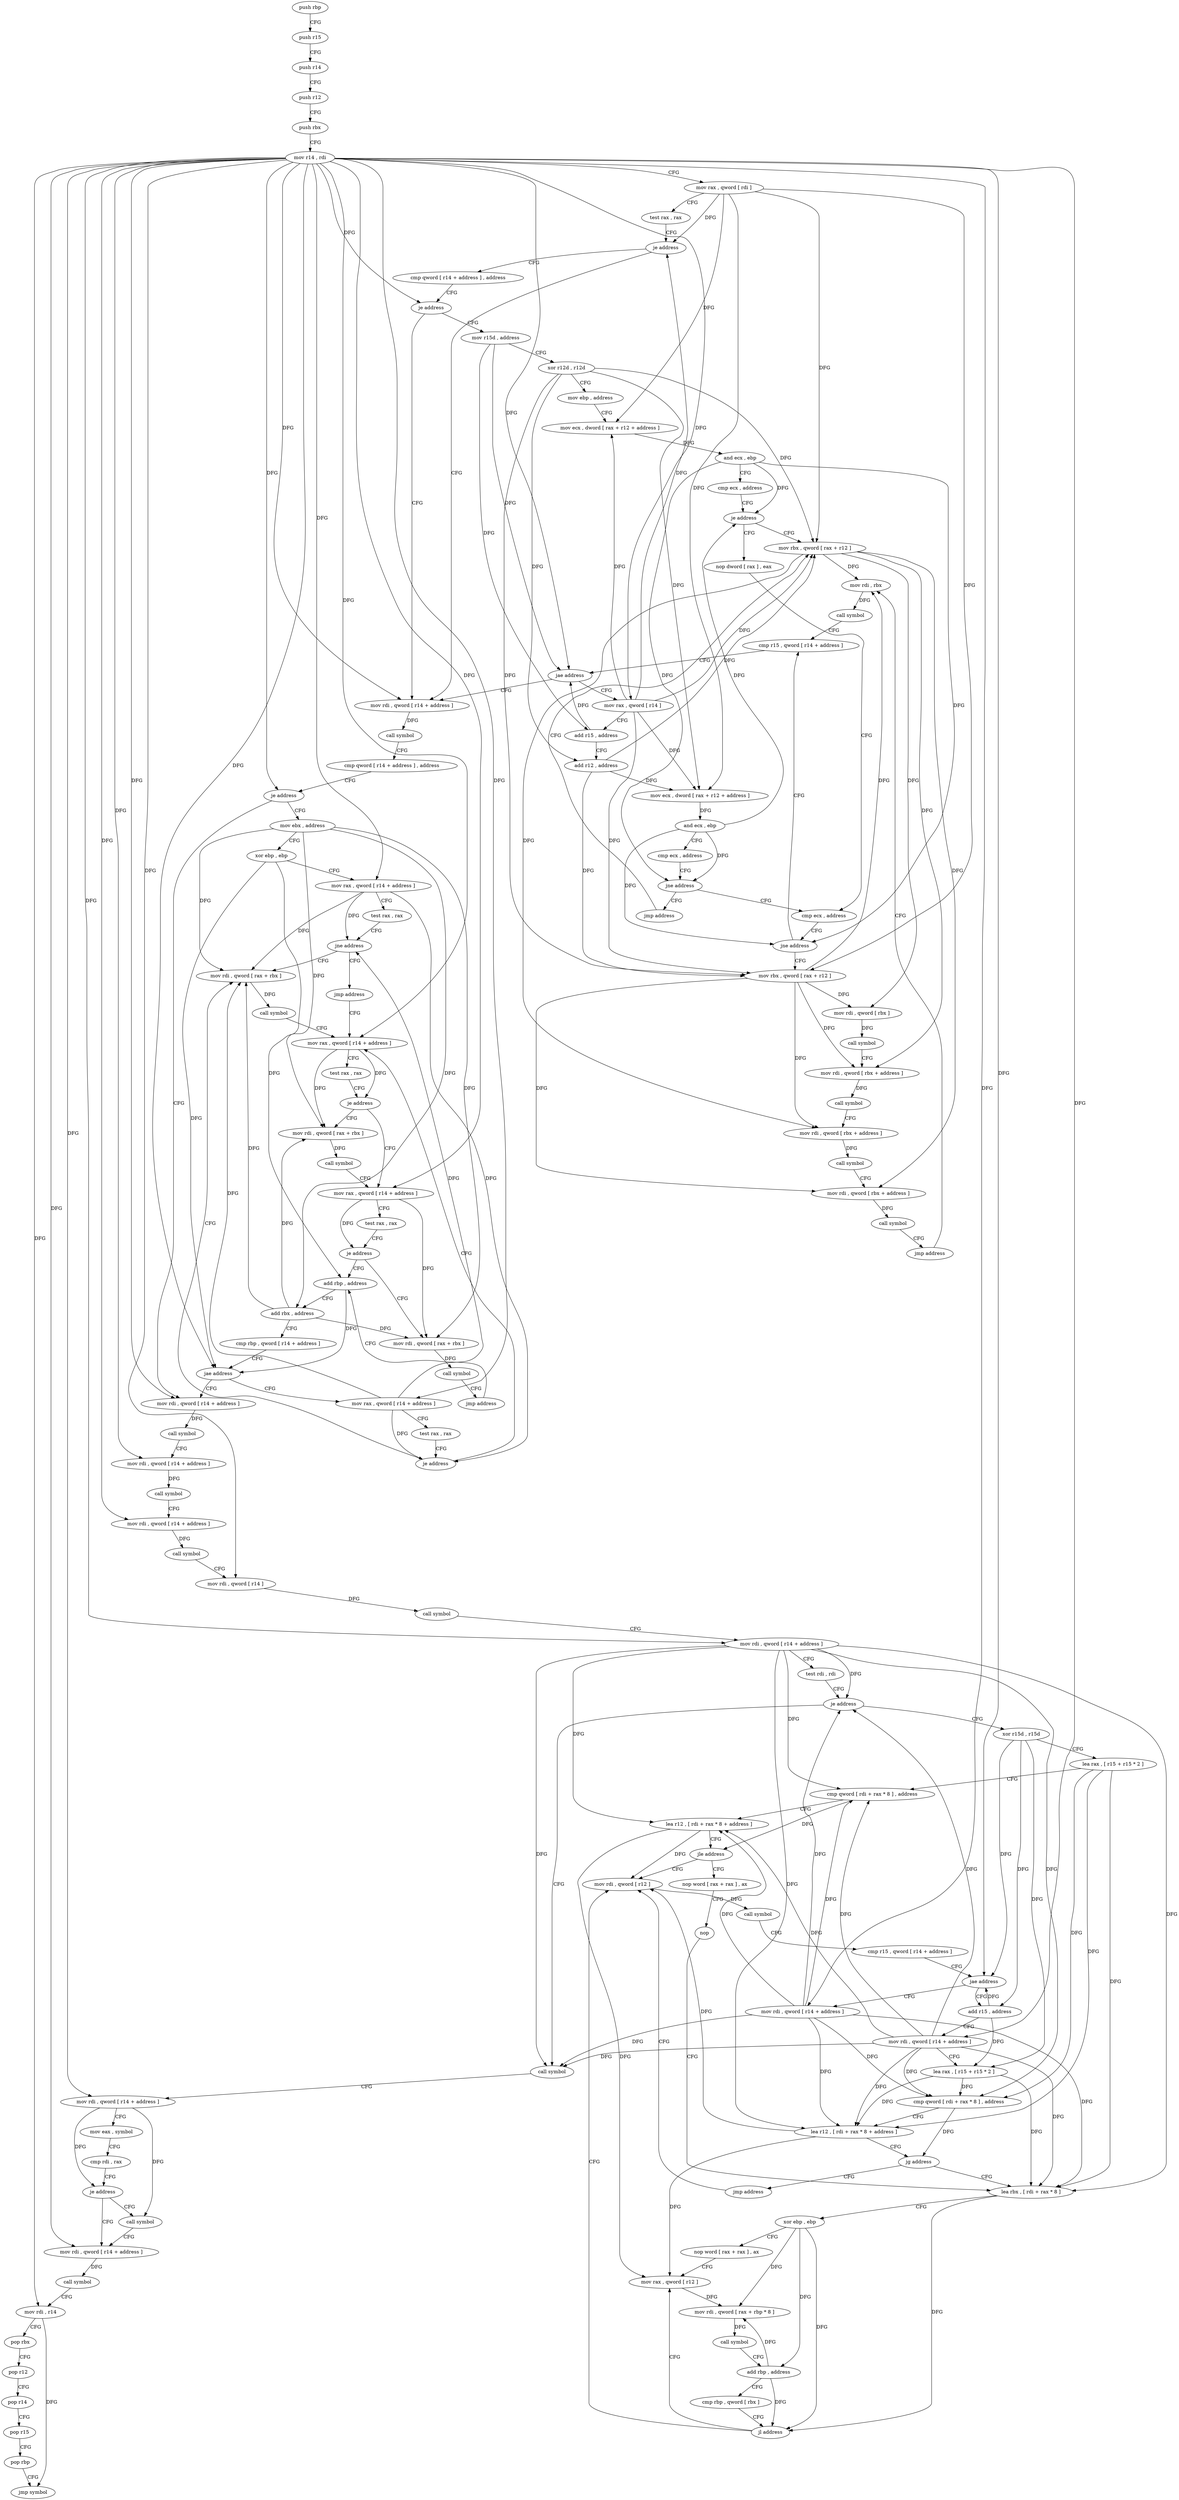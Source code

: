 digraph "func" {
"4330288" [label = "push rbp" ]
"4330289" [label = "push r15" ]
"4330291" [label = "push r14" ]
"4330293" [label = "push r12" ]
"4330295" [label = "push rbx" ]
"4330296" [label = "mov r14 , rdi" ]
"4330299" [label = "mov rax , qword [ rdi ]" ]
"4330302" [label = "test rax , rax" ]
"4330305" [label = "je address" ]
"4330443" [label = "mov rdi , qword [ r14 + address ]" ]
"4330311" [label = "cmp qword [ r14 + address ] , address" ]
"4330447" [label = "call symbol" ]
"4330452" [label = "cmp qword [ r14 + address ] , address" ]
"4330457" [label = "je address" ]
"4330550" [label = "mov rdi , qword [ r14 + address ]" ]
"4330459" [label = "mov ebx , address" ]
"4330316" [label = "je address" ]
"4330322" [label = "mov r15d , address" ]
"4330554" [label = "call symbol" ]
"4330559" [label = "mov rdi , qword [ r14 + address ]" ]
"4330563" [label = "call symbol" ]
"4330568" [label = "mov rdi , qword [ r14 + address ]" ]
"4330572" [label = "call symbol" ]
"4330577" [label = "mov rdi , qword [ r14 ]" ]
"4330580" [label = "call symbol" ]
"4330585" [label = "mov rdi , qword [ r14 + address ]" ]
"4330589" [label = "test rdi , rdi" ]
"4330592" [label = "je address" ]
"4330710" [label = "call symbol" ]
"4330594" [label = "xor r15d , r15d" ]
"4330464" [label = "xor ebp , ebp" ]
"4330466" [label = "mov rax , qword [ r14 + address ]" ]
"4330470" [label = "test rax , rax" ]
"4330473" [label = "jne address" ]
"4330503" [label = "mov rdi , qword [ rax + rbx ]" ]
"4330475" [label = "jmp address" ]
"4330328" [label = "xor r12d , r12d" ]
"4330331" [label = "mov ebp , address" ]
"4330336" [label = "mov ecx , dword [ rax + r12 + address ]" ]
"4330341" [label = "and ecx , ebp" ]
"4330343" [label = "cmp ecx , address" ]
"4330346" [label = "je address" ]
"4330400" [label = "mov rbx , qword [ rax + r12 ]" ]
"4330348" [label = "nop dword [ rax ] , eax" ]
"4330715" [label = "mov rdi , qword [ r14 + address ]" ]
"4330719" [label = "mov eax , symbol" ]
"4330724" [label = "cmp rdi , rax" ]
"4330727" [label = "je address" ]
"4330734" [label = "mov rdi , qword [ r14 + address ]" ]
"4330729" [label = "call symbol" ]
"4330597" [label = "lea rax , [ r15 + r15 * 2 ]" ]
"4330601" [label = "cmp qword [ rdi + rax * 8 ] , address" ]
"4330606" [label = "lea r12 , [ rdi + rax * 8 + address ]" ]
"4330611" [label = "jle address" ]
"4330662" [label = "mov rdi , qword [ r12 ]" ]
"4330613" [label = "nop word [ rax + rax ] , ax" ]
"4330507" [label = "call symbol" ]
"4330512" [label = "mov rax , qword [ r14 + address ]" ]
"4330404" [label = "mov rdi , rbx" ]
"4330352" [label = "cmp ecx , address" ]
"4330741" [label = "call symbol" ]
"4330746" [label = "mov rdi , r14" ]
"4330749" [label = "pop rbx" ]
"4330750" [label = "pop r12" ]
"4330752" [label = "pop r14" ]
"4330754" [label = "pop r15" ]
"4330756" [label = "pop rbp" ]
"4330757" [label = "jmp symbol" ]
"4330666" [label = "call symbol" ]
"4330671" [label = "cmp r15 , qword [ r14 + address ]" ]
"4330678" [label = "jae address" ]
"4330706" [label = "mov rdi , qword [ r14 + address ]" ]
"4330680" [label = "add r15 , address" ]
"4330623" [label = "nop" ]
"4330624" [label = "lea rbx , [ rdi + rax * 8 ]" ]
"4330530" [label = "mov rax , qword [ r14 + address ]" ]
"4330534" [label = "test rax , rax" ]
"4330537" [label = "je address" ]
"4330480" [label = "add rbp , address" ]
"4330539" [label = "mov rdi , qword [ rax + rbx ]" ]
"4330521" [label = "mov rdi , qword [ rax + rbx ]" ]
"4330525" [label = "call symbol" ]
"4330516" [label = "test rax , rax" ]
"4330519" [label = "je address" ]
"4330418" [label = "mov rax , qword [ r14 ]" ]
"4330421" [label = "add r15 , address" ]
"4330425" [label = "add r12 , address" ]
"4330429" [label = "mov ecx , dword [ rax + r12 + address ]" ]
"4330434" [label = "and ecx , ebp" ]
"4330436" [label = "cmp ecx , address" ]
"4330439" [label = "jne address" ]
"4330441" [label = "jmp address" ]
"4330412" [label = "cmp r15 , qword [ r14 + address ]" ]
"4330416" [label = "jae address" ]
"4330357" [label = "mov rbx , qword [ rax + r12 ]" ]
"4330361" [label = "mov rdi , qword [ rbx ]" ]
"4330364" [label = "call symbol" ]
"4330369" [label = "mov rdi , qword [ rbx + address ]" ]
"4330373" [label = "call symbol" ]
"4330378" [label = "mov rdi , qword [ rbx + address ]" ]
"4330382" [label = "call symbol" ]
"4330387" [label = "mov rdi , qword [ rbx + address ]" ]
"4330391" [label = "call symbol" ]
"4330396" [label = "jmp address" ]
"4330684" [label = "mov rdi , qword [ r14 + address ]" ]
"4330688" [label = "lea rax , [ r15 + r15 * 2 ]" ]
"4330692" [label = "cmp qword [ rdi + rax * 8 ] , address" ]
"4330697" [label = "lea r12 , [ rdi + rax * 8 + address ]" ]
"4330702" [label = "jg address" ]
"4330704" [label = "jmp address" ]
"4330640" [label = "mov rax , qword [ r12 ]" ]
"4330644" [label = "mov rdi , qword [ rax + rbp * 8 ]" ]
"4330648" [label = "call symbol" ]
"4330653" [label = "add rbp , address" ]
"4330657" [label = "cmp rbp , qword [ rbx ]" ]
"4330660" [label = "jl address" ]
"4330484" [label = "add rbx , address" ]
"4330488" [label = "cmp rbp , qword [ r14 + address ]" ]
"4330492" [label = "jae address" ]
"4330494" [label = "mov rax , qword [ r14 + address ]" ]
"4330543" [label = "call symbol" ]
"4330548" [label = "jmp address" ]
"4330355" [label = "jne address" ]
"4330407" [label = "call symbol" ]
"4330628" [label = "xor ebp , ebp" ]
"4330630" [label = "nop word [ rax + rax ] , ax" ]
"4330498" [label = "test rax , rax" ]
"4330501" [label = "je address" ]
"4330288" -> "4330289" [ label = "CFG" ]
"4330289" -> "4330291" [ label = "CFG" ]
"4330291" -> "4330293" [ label = "CFG" ]
"4330293" -> "4330295" [ label = "CFG" ]
"4330295" -> "4330296" [ label = "CFG" ]
"4330296" -> "4330299" [ label = "CFG" ]
"4330296" -> "4330443" [ label = "DFG" ]
"4330296" -> "4330457" [ label = "DFG" ]
"4330296" -> "4330316" [ label = "DFG" ]
"4330296" -> "4330550" [ label = "DFG" ]
"4330296" -> "4330559" [ label = "DFG" ]
"4330296" -> "4330568" [ label = "DFG" ]
"4330296" -> "4330577" [ label = "DFG" ]
"4330296" -> "4330585" [ label = "DFG" ]
"4330296" -> "4330466" [ label = "DFG" ]
"4330296" -> "4330715" [ label = "DFG" ]
"4330296" -> "4330734" [ label = "DFG" ]
"4330296" -> "4330746" [ label = "DFG" ]
"4330296" -> "4330678" [ label = "DFG" ]
"4330296" -> "4330512" [ label = "DFG" ]
"4330296" -> "4330706" [ label = "DFG" ]
"4330296" -> "4330684" [ label = "DFG" ]
"4330296" -> "4330530" [ label = "DFG" ]
"4330296" -> "4330416" [ label = "DFG" ]
"4330296" -> "4330492" [ label = "DFG" ]
"4330296" -> "4330418" [ label = "DFG" ]
"4330296" -> "4330494" [ label = "DFG" ]
"4330299" -> "4330302" [ label = "CFG" ]
"4330299" -> "4330305" [ label = "DFG" ]
"4330299" -> "4330336" [ label = "DFG" ]
"4330299" -> "4330400" [ label = "DFG" ]
"4330299" -> "4330357" [ label = "DFG" ]
"4330299" -> "4330429" [ label = "DFG" ]
"4330302" -> "4330305" [ label = "CFG" ]
"4330305" -> "4330443" [ label = "CFG" ]
"4330305" -> "4330311" [ label = "CFG" ]
"4330443" -> "4330447" [ label = "DFG" ]
"4330311" -> "4330316" [ label = "CFG" ]
"4330447" -> "4330452" [ label = "CFG" ]
"4330452" -> "4330457" [ label = "CFG" ]
"4330457" -> "4330550" [ label = "CFG" ]
"4330457" -> "4330459" [ label = "CFG" ]
"4330550" -> "4330554" [ label = "DFG" ]
"4330459" -> "4330464" [ label = "CFG" ]
"4330459" -> "4330503" [ label = "DFG" ]
"4330459" -> "4330521" [ label = "DFG" ]
"4330459" -> "4330484" [ label = "DFG" ]
"4330459" -> "4330539" [ label = "DFG" ]
"4330316" -> "4330443" [ label = "CFG" ]
"4330316" -> "4330322" [ label = "CFG" ]
"4330322" -> "4330328" [ label = "CFG" ]
"4330322" -> "4330416" [ label = "DFG" ]
"4330322" -> "4330421" [ label = "DFG" ]
"4330554" -> "4330559" [ label = "CFG" ]
"4330559" -> "4330563" [ label = "DFG" ]
"4330563" -> "4330568" [ label = "CFG" ]
"4330568" -> "4330572" [ label = "DFG" ]
"4330572" -> "4330577" [ label = "CFG" ]
"4330577" -> "4330580" [ label = "DFG" ]
"4330580" -> "4330585" [ label = "CFG" ]
"4330585" -> "4330589" [ label = "CFG" ]
"4330585" -> "4330592" [ label = "DFG" ]
"4330585" -> "4330710" [ label = "DFG" ]
"4330585" -> "4330601" [ label = "DFG" ]
"4330585" -> "4330606" [ label = "DFG" ]
"4330585" -> "4330692" [ label = "DFG" ]
"4330585" -> "4330697" [ label = "DFG" ]
"4330585" -> "4330624" [ label = "DFG" ]
"4330589" -> "4330592" [ label = "CFG" ]
"4330592" -> "4330710" [ label = "CFG" ]
"4330592" -> "4330594" [ label = "CFG" ]
"4330710" -> "4330715" [ label = "CFG" ]
"4330594" -> "4330597" [ label = "CFG" ]
"4330594" -> "4330678" [ label = "DFG" ]
"4330594" -> "4330680" [ label = "DFG" ]
"4330594" -> "4330688" [ label = "DFG" ]
"4330464" -> "4330466" [ label = "CFG" ]
"4330464" -> "4330480" [ label = "DFG" ]
"4330464" -> "4330492" [ label = "DFG" ]
"4330466" -> "4330470" [ label = "CFG" ]
"4330466" -> "4330473" [ label = "DFG" ]
"4330466" -> "4330503" [ label = "DFG" ]
"4330466" -> "4330501" [ label = "DFG" ]
"4330470" -> "4330473" [ label = "CFG" ]
"4330473" -> "4330503" [ label = "CFG" ]
"4330473" -> "4330475" [ label = "CFG" ]
"4330503" -> "4330507" [ label = "DFG" ]
"4330475" -> "4330512" [ label = "CFG" ]
"4330328" -> "4330331" [ label = "CFG" ]
"4330328" -> "4330400" [ label = "DFG" ]
"4330328" -> "4330357" [ label = "DFG" ]
"4330328" -> "4330425" [ label = "DFG" ]
"4330328" -> "4330429" [ label = "DFG" ]
"4330331" -> "4330336" [ label = "CFG" ]
"4330336" -> "4330341" [ label = "DFG" ]
"4330341" -> "4330343" [ label = "CFG" ]
"4330341" -> "4330346" [ label = "DFG" ]
"4330341" -> "4330355" [ label = "DFG" ]
"4330341" -> "4330439" [ label = "DFG" ]
"4330343" -> "4330346" [ label = "CFG" ]
"4330346" -> "4330400" [ label = "CFG" ]
"4330346" -> "4330348" [ label = "CFG" ]
"4330400" -> "4330404" [ label = "DFG" ]
"4330400" -> "4330361" [ label = "DFG" ]
"4330400" -> "4330369" [ label = "DFG" ]
"4330400" -> "4330378" [ label = "DFG" ]
"4330400" -> "4330387" [ label = "DFG" ]
"4330348" -> "4330352" [ label = "CFG" ]
"4330715" -> "4330719" [ label = "CFG" ]
"4330715" -> "4330727" [ label = "DFG" ]
"4330715" -> "4330729" [ label = "DFG" ]
"4330719" -> "4330724" [ label = "CFG" ]
"4330724" -> "4330727" [ label = "CFG" ]
"4330727" -> "4330734" [ label = "CFG" ]
"4330727" -> "4330729" [ label = "CFG" ]
"4330734" -> "4330741" [ label = "DFG" ]
"4330729" -> "4330734" [ label = "CFG" ]
"4330597" -> "4330601" [ label = "CFG" ]
"4330597" -> "4330692" [ label = "DFG" ]
"4330597" -> "4330697" [ label = "DFG" ]
"4330597" -> "4330624" [ label = "DFG" ]
"4330601" -> "4330606" [ label = "CFG" ]
"4330601" -> "4330611" [ label = "DFG" ]
"4330606" -> "4330611" [ label = "CFG" ]
"4330606" -> "4330662" [ label = "DFG" ]
"4330606" -> "4330640" [ label = "DFG" ]
"4330611" -> "4330662" [ label = "CFG" ]
"4330611" -> "4330613" [ label = "CFG" ]
"4330662" -> "4330666" [ label = "DFG" ]
"4330613" -> "4330623" [ label = "CFG" ]
"4330507" -> "4330512" [ label = "CFG" ]
"4330512" -> "4330516" [ label = "CFG" ]
"4330512" -> "4330519" [ label = "DFG" ]
"4330512" -> "4330521" [ label = "DFG" ]
"4330404" -> "4330407" [ label = "DFG" ]
"4330352" -> "4330355" [ label = "CFG" ]
"4330741" -> "4330746" [ label = "CFG" ]
"4330746" -> "4330749" [ label = "CFG" ]
"4330746" -> "4330757" [ label = "DFG" ]
"4330749" -> "4330750" [ label = "CFG" ]
"4330750" -> "4330752" [ label = "CFG" ]
"4330752" -> "4330754" [ label = "CFG" ]
"4330754" -> "4330756" [ label = "CFG" ]
"4330756" -> "4330757" [ label = "CFG" ]
"4330666" -> "4330671" [ label = "CFG" ]
"4330671" -> "4330678" [ label = "CFG" ]
"4330678" -> "4330706" [ label = "CFG" ]
"4330678" -> "4330680" [ label = "CFG" ]
"4330706" -> "4330710" [ label = "DFG" ]
"4330706" -> "4330592" [ label = "DFG" ]
"4330706" -> "4330601" [ label = "DFG" ]
"4330706" -> "4330606" [ label = "DFG" ]
"4330706" -> "4330692" [ label = "DFG" ]
"4330706" -> "4330697" [ label = "DFG" ]
"4330706" -> "4330624" [ label = "DFG" ]
"4330680" -> "4330684" [ label = "CFG" ]
"4330680" -> "4330678" [ label = "DFG" ]
"4330680" -> "4330688" [ label = "DFG" ]
"4330623" -> "4330624" [ label = "CFG" ]
"4330624" -> "4330628" [ label = "CFG" ]
"4330624" -> "4330660" [ label = "DFG" ]
"4330530" -> "4330534" [ label = "CFG" ]
"4330530" -> "4330537" [ label = "DFG" ]
"4330530" -> "4330539" [ label = "DFG" ]
"4330534" -> "4330537" [ label = "CFG" ]
"4330537" -> "4330480" [ label = "CFG" ]
"4330537" -> "4330539" [ label = "CFG" ]
"4330480" -> "4330484" [ label = "CFG" ]
"4330480" -> "4330492" [ label = "DFG" ]
"4330539" -> "4330543" [ label = "DFG" ]
"4330521" -> "4330525" [ label = "DFG" ]
"4330525" -> "4330530" [ label = "CFG" ]
"4330516" -> "4330519" [ label = "CFG" ]
"4330519" -> "4330530" [ label = "CFG" ]
"4330519" -> "4330521" [ label = "CFG" ]
"4330418" -> "4330421" [ label = "CFG" ]
"4330418" -> "4330305" [ label = "DFG" ]
"4330418" -> "4330336" [ label = "DFG" ]
"4330418" -> "4330400" [ label = "DFG" ]
"4330418" -> "4330357" [ label = "DFG" ]
"4330418" -> "4330429" [ label = "DFG" ]
"4330421" -> "4330425" [ label = "CFG" ]
"4330421" -> "4330416" [ label = "DFG" ]
"4330425" -> "4330429" [ label = "DFG" ]
"4330425" -> "4330400" [ label = "DFG" ]
"4330425" -> "4330357" [ label = "DFG" ]
"4330429" -> "4330434" [ label = "DFG" ]
"4330434" -> "4330436" [ label = "CFG" ]
"4330434" -> "4330346" [ label = "DFG" ]
"4330434" -> "4330355" [ label = "DFG" ]
"4330434" -> "4330439" [ label = "DFG" ]
"4330436" -> "4330439" [ label = "CFG" ]
"4330439" -> "4330352" [ label = "CFG" ]
"4330439" -> "4330441" [ label = "CFG" ]
"4330441" -> "4330400" [ label = "CFG" ]
"4330412" -> "4330416" [ label = "CFG" ]
"4330416" -> "4330443" [ label = "CFG" ]
"4330416" -> "4330418" [ label = "CFG" ]
"4330357" -> "4330361" [ label = "DFG" ]
"4330357" -> "4330404" [ label = "DFG" ]
"4330357" -> "4330369" [ label = "DFG" ]
"4330357" -> "4330378" [ label = "DFG" ]
"4330357" -> "4330387" [ label = "DFG" ]
"4330361" -> "4330364" [ label = "DFG" ]
"4330364" -> "4330369" [ label = "CFG" ]
"4330369" -> "4330373" [ label = "DFG" ]
"4330373" -> "4330378" [ label = "CFG" ]
"4330378" -> "4330382" [ label = "DFG" ]
"4330382" -> "4330387" [ label = "CFG" ]
"4330387" -> "4330391" [ label = "DFG" ]
"4330391" -> "4330396" [ label = "CFG" ]
"4330396" -> "4330404" [ label = "CFG" ]
"4330684" -> "4330688" [ label = "CFG" ]
"4330684" -> "4330592" [ label = "DFG" ]
"4330684" -> "4330710" [ label = "DFG" ]
"4330684" -> "4330601" [ label = "DFG" ]
"4330684" -> "4330606" [ label = "DFG" ]
"4330684" -> "4330692" [ label = "DFG" ]
"4330684" -> "4330697" [ label = "DFG" ]
"4330684" -> "4330624" [ label = "DFG" ]
"4330688" -> "4330692" [ label = "DFG" ]
"4330688" -> "4330697" [ label = "DFG" ]
"4330688" -> "4330624" [ label = "DFG" ]
"4330692" -> "4330697" [ label = "CFG" ]
"4330692" -> "4330702" [ label = "DFG" ]
"4330697" -> "4330702" [ label = "CFG" ]
"4330697" -> "4330662" [ label = "DFG" ]
"4330697" -> "4330640" [ label = "DFG" ]
"4330702" -> "4330624" [ label = "CFG" ]
"4330702" -> "4330704" [ label = "CFG" ]
"4330704" -> "4330662" [ label = "CFG" ]
"4330640" -> "4330644" [ label = "DFG" ]
"4330644" -> "4330648" [ label = "DFG" ]
"4330648" -> "4330653" [ label = "CFG" ]
"4330653" -> "4330657" [ label = "CFG" ]
"4330653" -> "4330644" [ label = "DFG" ]
"4330653" -> "4330660" [ label = "DFG" ]
"4330657" -> "4330660" [ label = "CFG" ]
"4330660" -> "4330640" [ label = "CFG" ]
"4330660" -> "4330662" [ label = "CFG" ]
"4330484" -> "4330488" [ label = "CFG" ]
"4330484" -> "4330503" [ label = "DFG" ]
"4330484" -> "4330521" [ label = "DFG" ]
"4330484" -> "4330539" [ label = "DFG" ]
"4330488" -> "4330492" [ label = "CFG" ]
"4330492" -> "4330550" [ label = "CFG" ]
"4330492" -> "4330494" [ label = "CFG" ]
"4330494" -> "4330498" [ label = "CFG" ]
"4330494" -> "4330473" [ label = "DFG" ]
"4330494" -> "4330503" [ label = "DFG" ]
"4330494" -> "4330501" [ label = "DFG" ]
"4330543" -> "4330548" [ label = "CFG" ]
"4330548" -> "4330480" [ label = "CFG" ]
"4330355" -> "4330412" [ label = "CFG" ]
"4330355" -> "4330357" [ label = "CFG" ]
"4330407" -> "4330412" [ label = "CFG" ]
"4330628" -> "4330630" [ label = "CFG" ]
"4330628" -> "4330644" [ label = "DFG" ]
"4330628" -> "4330653" [ label = "DFG" ]
"4330628" -> "4330660" [ label = "DFG" ]
"4330630" -> "4330640" [ label = "CFG" ]
"4330498" -> "4330501" [ label = "CFG" ]
"4330501" -> "4330512" [ label = "CFG" ]
"4330501" -> "4330503" [ label = "CFG" ]
}
